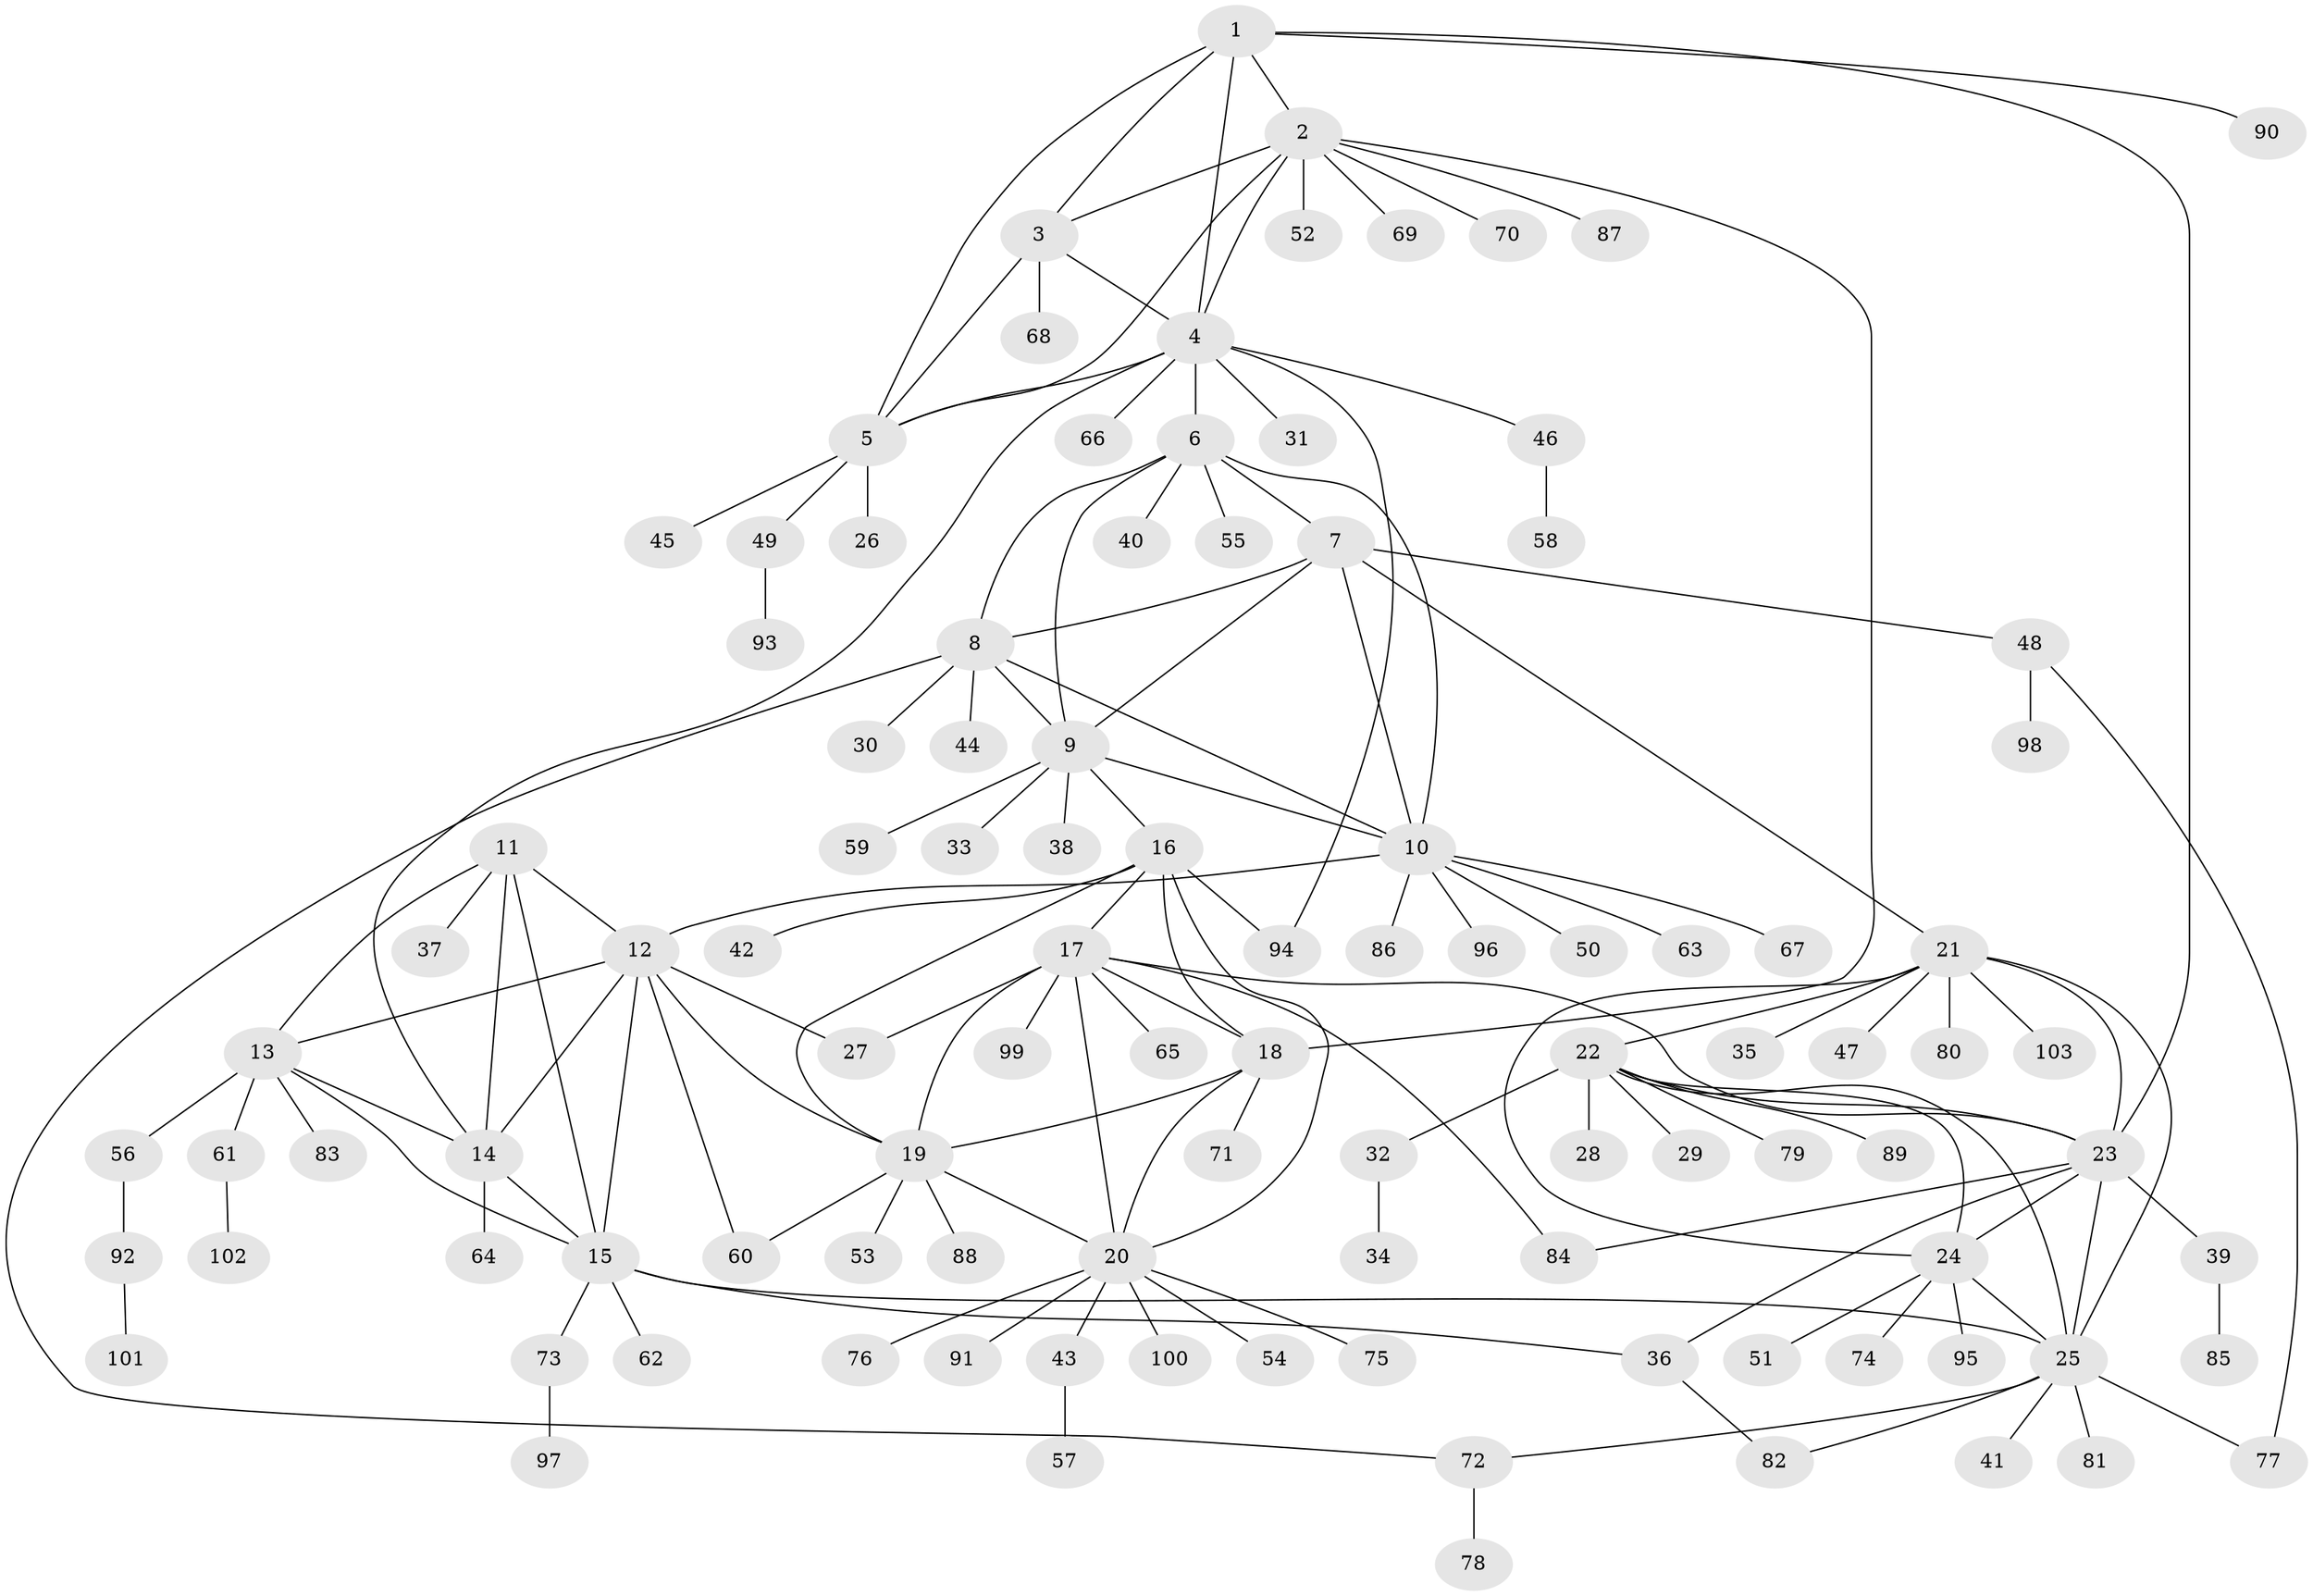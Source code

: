 // coarse degree distribution, {10: 0.0379746835443038, 2: 0.08860759493670886, 6: 0.05063291139240506, 7: 0.06329113924050633, 15: 0.012658227848101266, 3: 0.0379746835443038, 9: 0.0379746835443038, 8: 0.012658227848101266, 1: 0.6582278481012658}
// Generated by graph-tools (version 1.1) at 2025/24/03/03/25 07:24:16]
// undirected, 103 vertices, 146 edges
graph export_dot {
graph [start="1"]
  node [color=gray90,style=filled];
  1;
  2;
  3;
  4;
  5;
  6;
  7;
  8;
  9;
  10;
  11;
  12;
  13;
  14;
  15;
  16;
  17;
  18;
  19;
  20;
  21;
  22;
  23;
  24;
  25;
  26;
  27;
  28;
  29;
  30;
  31;
  32;
  33;
  34;
  35;
  36;
  37;
  38;
  39;
  40;
  41;
  42;
  43;
  44;
  45;
  46;
  47;
  48;
  49;
  50;
  51;
  52;
  53;
  54;
  55;
  56;
  57;
  58;
  59;
  60;
  61;
  62;
  63;
  64;
  65;
  66;
  67;
  68;
  69;
  70;
  71;
  72;
  73;
  74;
  75;
  76;
  77;
  78;
  79;
  80;
  81;
  82;
  83;
  84;
  85;
  86;
  87;
  88;
  89;
  90;
  91;
  92;
  93;
  94;
  95;
  96;
  97;
  98;
  99;
  100;
  101;
  102;
  103;
  1 -- 2;
  1 -- 3;
  1 -- 4;
  1 -- 5;
  1 -- 23;
  1 -- 90;
  2 -- 3;
  2 -- 4;
  2 -- 5;
  2 -- 18;
  2 -- 52;
  2 -- 69;
  2 -- 70;
  2 -- 87;
  3 -- 4;
  3 -- 5;
  3 -- 68;
  4 -- 5;
  4 -- 6;
  4 -- 14;
  4 -- 31;
  4 -- 46;
  4 -- 66;
  4 -- 94;
  5 -- 26;
  5 -- 45;
  5 -- 49;
  6 -- 7;
  6 -- 8;
  6 -- 9;
  6 -- 10;
  6 -- 40;
  6 -- 55;
  7 -- 8;
  7 -- 9;
  7 -- 10;
  7 -- 21;
  7 -- 48;
  8 -- 9;
  8 -- 10;
  8 -- 30;
  8 -- 44;
  8 -- 72;
  9 -- 10;
  9 -- 16;
  9 -- 33;
  9 -- 38;
  9 -- 59;
  10 -- 12;
  10 -- 50;
  10 -- 63;
  10 -- 67;
  10 -- 86;
  10 -- 96;
  11 -- 12;
  11 -- 13;
  11 -- 14;
  11 -- 15;
  11 -- 37;
  12 -- 13;
  12 -- 14;
  12 -- 15;
  12 -- 19;
  12 -- 27;
  12 -- 60;
  13 -- 14;
  13 -- 15;
  13 -- 56;
  13 -- 61;
  13 -- 83;
  14 -- 15;
  14 -- 64;
  15 -- 25;
  15 -- 36;
  15 -- 62;
  15 -- 73;
  16 -- 17;
  16 -- 18;
  16 -- 19;
  16 -- 20;
  16 -- 42;
  16 -- 94;
  17 -- 18;
  17 -- 19;
  17 -- 20;
  17 -- 23;
  17 -- 27;
  17 -- 65;
  17 -- 84;
  17 -- 99;
  18 -- 19;
  18 -- 20;
  18 -- 71;
  19 -- 20;
  19 -- 53;
  19 -- 60;
  19 -- 88;
  20 -- 43;
  20 -- 54;
  20 -- 75;
  20 -- 76;
  20 -- 91;
  20 -- 100;
  21 -- 22;
  21 -- 23;
  21 -- 24;
  21 -- 25;
  21 -- 35;
  21 -- 47;
  21 -- 80;
  21 -- 103;
  22 -- 23;
  22 -- 24;
  22 -- 25;
  22 -- 28;
  22 -- 29;
  22 -- 32;
  22 -- 79;
  22 -- 89;
  23 -- 24;
  23 -- 25;
  23 -- 36;
  23 -- 39;
  23 -- 84;
  24 -- 25;
  24 -- 51;
  24 -- 74;
  24 -- 95;
  25 -- 41;
  25 -- 72;
  25 -- 77;
  25 -- 81;
  25 -- 82;
  32 -- 34;
  36 -- 82;
  39 -- 85;
  43 -- 57;
  46 -- 58;
  48 -- 77;
  48 -- 98;
  49 -- 93;
  56 -- 92;
  61 -- 102;
  72 -- 78;
  73 -- 97;
  92 -- 101;
}

